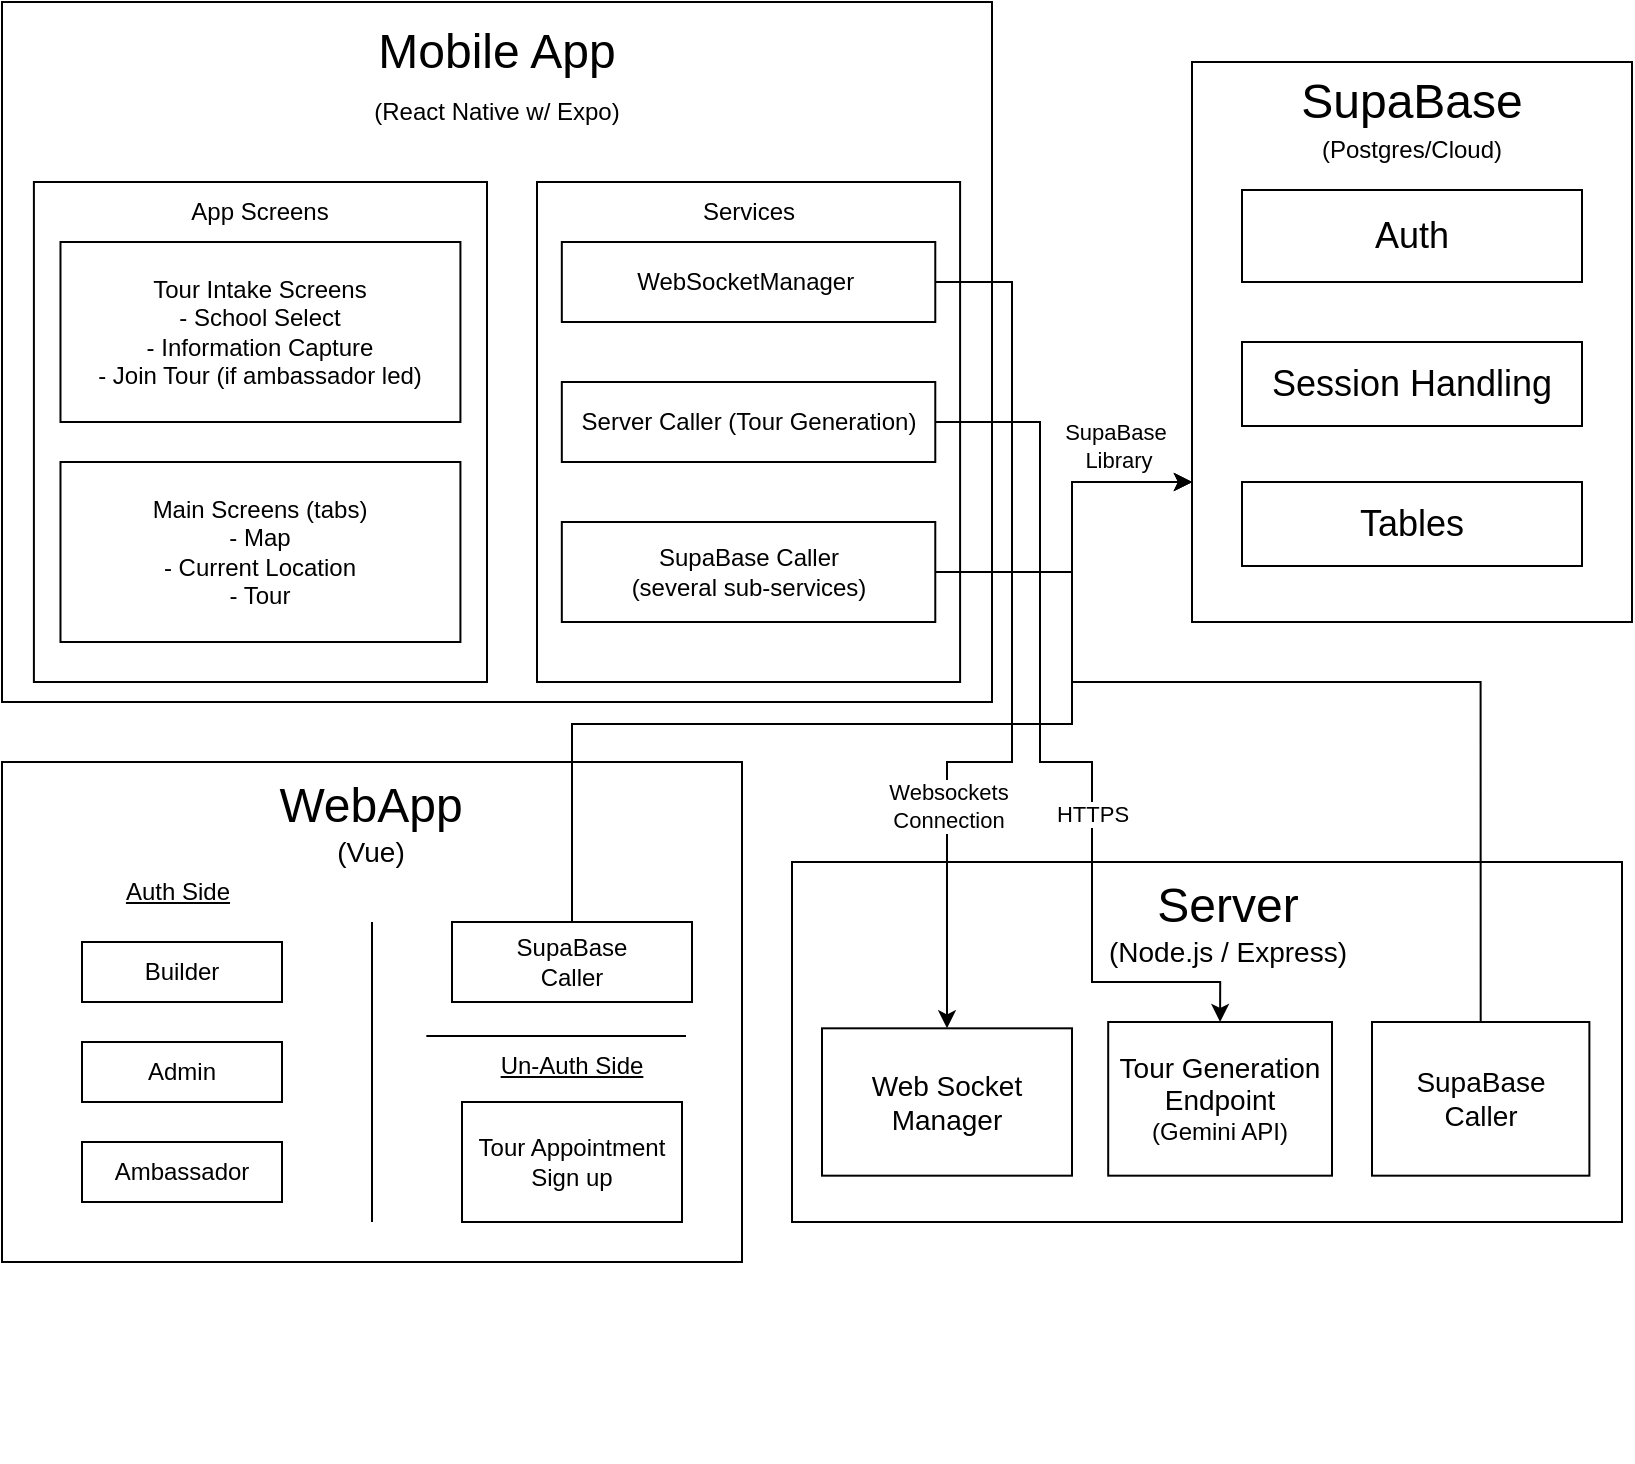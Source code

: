 <mxfile version="28.2.4">
  <diagram name="Page-1" id="MAV6HC6_jgMQOxzPLh2g">
    <mxGraphModel dx="922" dy="460" grid="1" gridSize="10" guides="1" tooltips="1" connect="1" arrows="1" fold="1" page="1" pageScale="1" pageWidth="850" pageHeight="1100" math="0" shadow="0">
      <root>
        <mxCell id="0" />
        <mxCell id="1" parent="0" />
        <mxCell id="wD_a_n_78P6fpO60LEGA-5" value="" style="group" parent="1" vertex="1" connectable="0">
          <mxGeometry x="15" y="390" width="370" height="350" as="geometry" />
        </mxCell>
        <mxCell id="wD_a_n_78P6fpO60LEGA-6" value="" style="rounded=0;whiteSpace=wrap;html=1;" parent="wD_a_n_78P6fpO60LEGA-5" vertex="1">
          <mxGeometry width="370" height="250" as="geometry" />
        </mxCell>
        <mxCell id="wD_a_n_78P6fpO60LEGA-7" value="&lt;font style=&quot;font-size: 24px;&quot;&gt;WebApp&lt;/font&gt;&lt;div&gt;&lt;font style=&quot;font-size: 14px;&quot;&gt;(Vue)&lt;/font&gt;&lt;/div&gt;" style="text;html=1;align=center;verticalAlign=middle;whiteSpace=wrap;rounded=0;" parent="wD_a_n_78P6fpO60LEGA-5" vertex="1">
          <mxGeometry x="108.36" width="153.29" height="60" as="geometry" />
        </mxCell>
        <mxCell id="wD_a_n_78P6fpO60LEGA-14" value="" style="endArrow=none;html=1;rounded=0;" parent="wD_a_n_78P6fpO60LEGA-5" edge="1">
          <mxGeometry width="50" height="50" relative="1" as="geometry">
            <mxPoint x="185" y="80" as="sourcePoint" />
            <mxPoint x="185" y="230" as="targetPoint" />
          </mxGeometry>
        </mxCell>
        <mxCell id="wD_a_n_78P6fpO60LEGA-15" value="&lt;u&gt;Auth Side&lt;/u&gt;" style="text;html=1;align=center;verticalAlign=middle;whiteSpace=wrap;rounded=0;" parent="wD_a_n_78P6fpO60LEGA-5" vertex="1">
          <mxGeometry x="58" y="50" width="60" height="30" as="geometry" />
        </mxCell>
        <mxCell id="wD_a_n_78P6fpO60LEGA-16" value="&lt;u&gt;Un-Auth Side&lt;/u&gt;" style="text;html=1;align=center;verticalAlign=middle;whiteSpace=wrap;rounded=0;" parent="wD_a_n_78P6fpO60LEGA-5" vertex="1">
          <mxGeometry x="240" y="137" width="90" height="30" as="geometry" />
        </mxCell>
        <mxCell id="wD_a_n_78P6fpO60LEGA-17" value="Builder" style="rounded=0;whiteSpace=wrap;html=1;" parent="wD_a_n_78P6fpO60LEGA-5" vertex="1">
          <mxGeometry x="40" y="90" width="100" height="30" as="geometry" />
        </mxCell>
        <mxCell id="wD_a_n_78P6fpO60LEGA-26" value="Admin" style="rounded=0;whiteSpace=wrap;html=1;" parent="wD_a_n_78P6fpO60LEGA-5" vertex="1">
          <mxGeometry x="40" y="140" width="100" height="30" as="geometry" />
        </mxCell>
        <mxCell id="wD_a_n_78P6fpO60LEGA-27" value="Ambassador" style="rounded=0;whiteSpace=wrap;html=1;" parent="wD_a_n_78P6fpO60LEGA-5" vertex="1">
          <mxGeometry x="40" y="190" width="100" height="30" as="geometry" />
        </mxCell>
        <mxCell id="wD_a_n_78P6fpO60LEGA-29" value="Tour Appointment Sign up" style="rounded=0;whiteSpace=wrap;html=1;" parent="wD_a_n_78P6fpO60LEGA-5" vertex="1">
          <mxGeometry x="230" y="170" width="110" height="60" as="geometry" />
        </mxCell>
        <mxCell id="5vAbGx0xj7YZ7uM3UMPc-6" value="" style="endArrow=none;html=1;rounded=0;entryX=0.932;entryY=0.52;entryDx=0;entryDy=0;entryPerimeter=0;" parent="wD_a_n_78P6fpO60LEGA-5" edge="1">
          <mxGeometry width="50" height="50" relative="1" as="geometry">
            <mxPoint x="212.16" y="137" as="sourcePoint" />
            <mxPoint x="342.0" y="137" as="targetPoint" />
          </mxGeometry>
        </mxCell>
        <mxCell id="5vAbGx0xj7YZ7uM3UMPc-7" value="SupaBase&lt;div&gt;Caller&lt;/div&gt;" style="rounded=0;whiteSpace=wrap;html=1;strokeColor=light-dark(#000000,#7F00FF);" parent="wD_a_n_78P6fpO60LEGA-5" vertex="1">
          <mxGeometry x="225" y="80" width="120" height="40" as="geometry" />
        </mxCell>
        <mxCell id="wD_a_n_78P6fpO60LEGA-8" value="" style="group" parent="1" vertex="1" connectable="0">
          <mxGeometry x="610" y="40" width="220" height="280" as="geometry" />
        </mxCell>
        <mxCell id="wD_a_n_78P6fpO60LEGA-9" value="" style="rounded=0;whiteSpace=wrap;html=1;movable=1;resizable=1;rotatable=1;deletable=1;editable=1;locked=0;connectable=1;strokeColor=light-dark(#000000,#7F00FF);" parent="wD_a_n_78P6fpO60LEGA-8" vertex="1">
          <mxGeometry width="220" height="280" as="geometry" />
        </mxCell>
        <mxCell id="wD_a_n_78P6fpO60LEGA-10" value="&lt;span style=&quot;font-size: 24px;&quot;&gt;SupaBase&lt;/span&gt;" style="text;html=1;align=center;verticalAlign=middle;whiteSpace=wrap;rounded=0;" parent="wD_a_n_78P6fpO60LEGA-8" vertex="1">
          <mxGeometry x="73.083" y="8" width="73.843" height="24.0" as="geometry" />
        </mxCell>
        <mxCell id="wD_a_n_78P6fpO60LEGA-48" value="(Postgres/Cloud)" style="text;html=1;align=center;verticalAlign=middle;whiteSpace=wrap;rounded=0;" parent="wD_a_n_78P6fpO60LEGA-8" vertex="1">
          <mxGeometry x="43.164" y="32" width="133.681" height="24.0" as="geometry" />
        </mxCell>
        <mxCell id="_fRwfhZrQ427-Lm1Yu9u-14" value="&lt;font style=&quot;font-size: 18px;&quot;&gt;Auth&lt;/font&gt;" style="rounded=0;whiteSpace=wrap;html=1;" parent="wD_a_n_78P6fpO60LEGA-8" vertex="1">
          <mxGeometry x="25" y="64" width="170" height="46" as="geometry" />
        </mxCell>
        <mxCell id="_fRwfhZrQ427-Lm1Yu9u-15" value="&lt;font style=&quot;font-size: 18px;&quot;&gt;Tables&lt;/font&gt;" style="rounded=0;whiteSpace=wrap;html=1;" parent="wD_a_n_78P6fpO60LEGA-8" vertex="1">
          <mxGeometry x="25" y="210" width="170" height="42" as="geometry" />
        </mxCell>
        <mxCell id="_fRwfhZrQ427-Lm1Yu9u-16" value="&lt;font style=&quot;font-size: 18px;&quot;&gt;Session Handling&lt;/font&gt;" style="rounded=0;whiteSpace=wrap;html=1;" parent="wD_a_n_78P6fpO60LEGA-8" vertex="1">
          <mxGeometry x="25" y="140" width="170" height="42" as="geometry" />
        </mxCell>
        <mxCell id="wD_a_n_78P6fpO60LEGA-11" value="" style="group" parent="1" vertex="1" connectable="0">
          <mxGeometry x="410" y="440" width="415" height="180" as="geometry" />
        </mxCell>
        <mxCell id="wD_a_n_78P6fpO60LEGA-12" value="" style="rounded=0;whiteSpace=wrap;html=1;" parent="wD_a_n_78P6fpO60LEGA-11" vertex="1">
          <mxGeometry width="415" height="180" as="geometry" />
        </mxCell>
        <mxCell id="wD_a_n_78P6fpO60LEGA-13" value="&lt;font style=&quot;font-size: 24px;&quot;&gt;Server&lt;/font&gt;&lt;div&gt;&lt;font style=&quot;font-size: 14px;&quot;&gt;(Node.js / Express)&lt;/font&gt;&lt;/div&gt;" style="text;html=1;align=center;verticalAlign=middle;whiteSpace=wrap;rounded=0;" parent="wD_a_n_78P6fpO60LEGA-11" vertex="1">
          <mxGeometry x="101.411" y="10.002" width="234.179" height="39.947" as="geometry" />
        </mxCell>
        <mxCell id="_fRwfhZrQ427-Lm1Yu9u-2" value="&lt;font style=&quot;font-size: 14px;&quot;&gt;Web Socket Manager&lt;/font&gt;" style="rounded=0;whiteSpace=wrap;html=1;strokeColor=light-dark(#000000,#009900);" parent="wD_a_n_78P6fpO60LEGA-11" vertex="1">
          <mxGeometry x="15" y="83.16" width="125" height="73.68" as="geometry" />
        </mxCell>
        <mxCell id="_fRwfhZrQ427-Lm1Yu9u-29" value="&lt;font style=&quot;font-size: 14px;&quot;&gt;Tour Generation&lt;/font&gt;&lt;div&gt;&lt;font style=&quot;font-size: 14px;&quot;&gt;Endpoint&lt;/font&gt;&lt;/div&gt;&lt;div&gt;&lt;font style=&quot;font-size: 12px;&quot;&gt;(Gemini API)&lt;/font&gt;&lt;/div&gt;" style="rounded=0;whiteSpace=wrap;html=1;strokeColor=light-dark(#000000,#CC0000);" parent="wD_a_n_78P6fpO60LEGA-11" vertex="1">
          <mxGeometry x="158.1" y="80" width="111.9" height="76.84" as="geometry" />
        </mxCell>
        <mxCell id="_fRwfhZrQ427-Lm1Yu9u-31" value="&lt;span style=&quot;font-size: 14px;&quot;&gt;SupaBase&lt;/span&gt;&lt;div&gt;&lt;span style=&quot;font-size: 14px;&quot;&gt;Caller&lt;/span&gt;&lt;/div&gt;" style="rounded=0;whiteSpace=wrap;html=1;strokeColor=light-dark(#000000,#7F00FF);" parent="wD_a_n_78P6fpO60LEGA-11" vertex="1">
          <mxGeometry x="290" y="80" width="108.69" height="76.84" as="geometry" />
        </mxCell>
        <mxCell id="wD_a_n_78P6fpO60LEGA-3" value="" style="group" parent="1" vertex="1" connectable="0">
          <mxGeometry x="15" y="10" width="495" height="350" as="geometry" />
        </mxCell>
        <mxCell id="wD_a_n_78P6fpO60LEGA-1" value="" style="rounded=0;whiteSpace=wrap;html=1;movable=0;resizable=0;rotatable=0;deletable=0;editable=0;locked=1;connectable=0;" parent="wD_a_n_78P6fpO60LEGA-3" vertex="1">
          <mxGeometry width="495" height="350" as="geometry" />
        </mxCell>
        <mxCell id="wD_a_n_78P6fpO60LEGA-2" value="&lt;font style=&quot;font-size: 24px;&quot;&gt;Mobile App&lt;/font&gt;" style="text;html=1;align=center;verticalAlign=middle;whiteSpace=wrap;rounded=0;" parent="wD_a_n_78P6fpO60LEGA-3" vertex="1">
          <mxGeometry x="144.964" y="10" width="205.071" height="30" as="geometry" />
        </mxCell>
        <mxCell id="wD_a_n_78P6fpO60LEGA-34" value="" style="group" parent="wD_a_n_78P6fpO60LEGA-3" vertex="1" connectable="0">
          <mxGeometry x="15.95" y="90" width="226.55" height="250" as="geometry" />
        </mxCell>
        <mxCell id="wD_a_n_78P6fpO60LEGA-39" value="" style="group" parent="wD_a_n_78P6fpO60LEGA-34" vertex="1" connectable="0">
          <mxGeometry width="226.55" height="250" as="geometry" />
        </mxCell>
        <mxCell id="wD_a_n_78P6fpO60LEGA-32" value="" style="rounded=0;whiteSpace=wrap;html=1;fillColor=light-dark(#FFFFFF,#1D1D1D);" parent="wD_a_n_78P6fpO60LEGA-39" vertex="1">
          <mxGeometry width="226.55" height="250" as="geometry" />
        </mxCell>
        <mxCell id="wD_a_n_78P6fpO60LEGA-33" value="App Screens" style="text;html=1;align=center;verticalAlign=middle;whiteSpace=wrap;rounded=0;" parent="wD_a_n_78P6fpO60LEGA-39" vertex="1">
          <mxGeometry x="73.186" width="80.177" height="30" as="geometry" />
        </mxCell>
        <mxCell id="wD_a_n_78P6fpO60LEGA-35" value="Tour Intake Screens&lt;div&gt;- School Select&lt;/div&gt;&lt;div&gt;- Information Capture&lt;/div&gt;&lt;div&gt;- Join Tour (if ambassador led)&lt;/div&gt;" style="rounded=0;whiteSpace=wrap;html=1;" parent="wD_a_n_78P6fpO60LEGA-39" vertex="1">
          <mxGeometry x="13.29" y="30" width="199.97" height="90" as="geometry" />
        </mxCell>
        <mxCell id="wD_a_n_78P6fpO60LEGA-38" value="Main Screens (tabs)&lt;div&gt;- Map&lt;/div&gt;&lt;div&gt;- Current Location&lt;/div&gt;&lt;div&gt;- Tour&lt;/div&gt;" style="rounded=0;whiteSpace=wrap;html=1;" parent="wD_a_n_78P6fpO60LEGA-39" vertex="1">
          <mxGeometry x="13.29" y="140" width="199.97" height="90" as="geometry" />
        </mxCell>
        <mxCell id="wD_a_n_78P6fpO60LEGA-40" value="" style="group" parent="wD_a_n_78P6fpO60LEGA-3" vertex="1" connectable="0">
          <mxGeometry x="267.5" y="90" width="211.55" height="250" as="geometry" />
        </mxCell>
        <mxCell id="wD_a_n_78P6fpO60LEGA-41" value="" style="group" parent="wD_a_n_78P6fpO60LEGA-40" vertex="1" connectable="0">
          <mxGeometry width="211.55" height="250" as="geometry" />
        </mxCell>
        <mxCell id="wD_a_n_78P6fpO60LEGA-42" value="" style="rounded=0;whiteSpace=wrap;html=1;fillColor=light-dark(#FFFFFF,#1D1D1D);" parent="wD_a_n_78P6fpO60LEGA-41" vertex="1">
          <mxGeometry width="211.55" height="250" as="geometry" />
        </mxCell>
        <mxCell id="wD_a_n_78P6fpO60LEGA-43" value="Services" style="text;html=1;align=center;verticalAlign=middle;whiteSpace=wrap;rounded=0;" parent="wD_a_n_78P6fpO60LEGA-41" vertex="1">
          <mxGeometry x="68.34" width="74.868" height="30" as="geometry" />
        </mxCell>
        <mxCell id="wD_a_n_78P6fpO60LEGA-44" value="WebSocketManager&amp;nbsp;" style="rounded=0;whiteSpace=wrap;html=1;strokeColor=light-dark(#000000,#009900);" parent="wD_a_n_78P6fpO60LEGA-41" vertex="1">
          <mxGeometry x="12.41" y="30" width="186.73" height="40" as="geometry" />
        </mxCell>
        <mxCell id="wD_a_n_78P6fpO60LEGA-45" value="SupaBase Caller&lt;div&gt;(several sub-services)&lt;/div&gt;" style="rounded=0;whiteSpace=wrap;html=1;strokeColor=light-dark(#000000,#7F00FF);" parent="wD_a_n_78P6fpO60LEGA-41" vertex="1">
          <mxGeometry x="12.41" y="170" width="186.73" height="50" as="geometry" />
        </mxCell>
        <mxCell id="wD_a_n_78P6fpO60LEGA-46" value="Server Caller (Tour Generation)" style="rounded=0;whiteSpace=wrap;html=1;strokeColor=light-dark(#000000,#CC0000);" parent="wD_a_n_78P6fpO60LEGA-41" vertex="1">
          <mxGeometry x="12.41" y="100" width="186.73" height="40" as="geometry" />
        </mxCell>
        <mxCell id="wD_a_n_78P6fpO60LEGA-47" value="(React Native w/ Expo)" style="text;html=1;align=center;verticalAlign=middle;whiteSpace=wrap;rounded=0;" parent="wD_a_n_78P6fpO60LEGA-3" vertex="1">
          <mxGeometry x="171" y="40" width="153" height="30" as="geometry" />
        </mxCell>
        <mxCell id="_fRwfhZrQ427-Lm1Yu9u-10" style="edgeStyle=orthogonalEdgeStyle;rounded=0;orthogonalLoop=1;jettySize=auto;html=1;exitX=1;exitY=0.5;exitDx=0;exitDy=0;entryX=0;entryY=0.75;entryDx=0;entryDy=0;strokeColor=light-dark(#000000,#7F00FF);" parent="1" source="wD_a_n_78P6fpO60LEGA-45" target="wD_a_n_78P6fpO60LEGA-9" edge="1">
          <mxGeometry relative="1" as="geometry">
            <Array as="points">
              <mxPoint x="550" y="295" />
              <mxPoint x="550" y="250" />
            </Array>
          </mxGeometry>
        </mxCell>
        <mxCell id="_fRwfhZrQ427-Lm1Yu9u-11" value="SupaBase&amp;nbsp;&lt;div&gt;Library&lt;/div&gt;" style="edgeLabel;html=1;align=center;verticalAlign=middle;resizable=0;points=[];" parent="_fRwfhZrQ427-Lm1Yu9u-10" vertex="1" connectable="0">
          <mxGeometry x="-0.336" relative="1" as="geometry">
            <mxPoint x="34" y="-63" as="offset" />
          </mxGeometry>
        </mxCell>
        <mxCell id="_fRwfhZrQ427-Lm1Yu9u-13" style="edgeStyle=orthogonalEdgeStyle;rounded=0;orthogonalLoop=1;jettySize=auto;html=1;exitX=0.5;exitY=0;exitDx=0;exitDy=0;strokeColor=light-dark(#000000,#7F00FF);" parent="1" edge="1" source="5vAbGx0xj7YZ7uM3UMPc-7">
          <mxGeometry relative="1" as="geometry">
            <mxPoint x="292.5" y="391" as="sourcePoint" />
            <mxPoint x="610" y="250" as="targetPoint" />
            <Array as="points">
              <mxPoint x="300" y="371" />
              <mxPoint x="550" y="371" />
              <mxPoint x="550" y="250" />
            </Array>
          </mxGeometry>
        </mxCell>
        <mxCell id="5vAbGx0xj7YZ7uM3UMPc-9" style="edgeStyle=orthogonalEdgeStyle;rounded=0;orthogonalLoop=1;jettySize=auto;html=1;exitX=0.5;exitY=0;exitDx=0;exitDy=0;strokeColor=light-dark(#000000,#7F00FF);entryX=0;entryY=0.75;entryDx=0;entryDy=0;" parent="1" source="_fRwfhZrQ427-Lm1Yu9u-31" edge="1" target="wD_a_n_78P6fpO60LEGA-9">
          <mxGeometry relative="1" as="geometry">
            <mxPoint x="600" y="260" as="targetPoint" />
            <Array as="points">
              <mxPoint x="754" y="350" />
              <mxPoint x="550" y="350" />
              <mxPoint x="550" y="250" />
            </Array>
          </mxGeometry>
        </mxCell>
        <mxCell id="C5gYdiAQC_619JmnI0dK-4" style="edgeStyle=orthogonalEdgeStyle;rounded=0;orthogonalLoop=1;jettySize=auto;html=1;exitX=1;exitY=0.5;exitDx=0;exitDy=0;entryX=0.5;entryY=0;entryDx=0;entryDy=0;strokeColor=light-dark(#000000,#CC0000);" edge="1" parent="1" source="wD_a_n_78P6fpO60LEGA-46" target="_fRwfhZrQ427-Lm1Yu9u-29">
          <mxGeometry relative="1" as="geometry">
            <mxPoint x="485.64" y="215" as="sourcePoint" />
            <mxPoint x="600.075" y="520" as="targetPoint" />
            <Array as="points">
              <mxPoint x="534" y="220" />
              <mxPoint x="534" y="390" />
              <mxPoint x="560" y="390" />
              <mxPoint x="560" y="500" />
              <mxPoint x="624" y="500" />
            </Array>
          </mxGeometry>
        </mxCell>
        <mxCell id="C5gYdiAQC_619JmnI0dK-5" value="HTTPS" style="edgeLabel;html=1;align=center;verticalAlign=middle;resizable=0;points=[];" vertex="1" connectable="0" parent="C5gYdiAQC_619JmnI0dK-4">
          <mxGeometry x="0.289" y="-3" relative="1" as="geometry">
            <mxPoint x="3" y="-11" as="offset" />
          </mxGeometry>
        </mxCell>
        <mxCell id="5vAbGx0xj7YZ7uM3UMPc-3" style="edgeStyle=orthogonalEdgeStyle;rounded=0;orthogonalLoop=1;jettySize=auto;html=1;exitX=1;exitY=0.5;exitDx=0;exitDy=0;entryX=0.5;entryY=0;entryDx=0;entryDy=0;strokeColor=light-dark(#000000,#009900);" parent="1" source="wD_a_n_78P6fpO60LEGA-44" target="_fRwfhZrQ427-Lm1Yu9u-2" edge="1">
          <mxGeometry relative="1" as="geometry">
            <Array as="points">
              <mxPoint x="520" y="150" />
              <mxPoint x="520" y="390" />
              <mxPoint x="487" y="390" />
            </Array>
          </mxGeometry>
        </mxCell>
        <mxCell id="5vAbGx0xj7YZ7uM3UMPc-4" value="Websockets&lt;div&gt;Connection&lt;/div&gt;" style="edgeLabel;html=1;align=center;verticalAlign=middle;resizable=0;points=[];" parent="5vAbGx0xj7YZ7uM3UMPc-3" vertex="1" connectable="0">
          <mxGeometry x="0.5" y="-5" relative="1" as="geometry">
            <mxPoint x="5" as="offset" />
          </mxGeometry>
        </mxCell>
      </root>
    </mxGraphModel>
  </diagram>
</mxfile>
